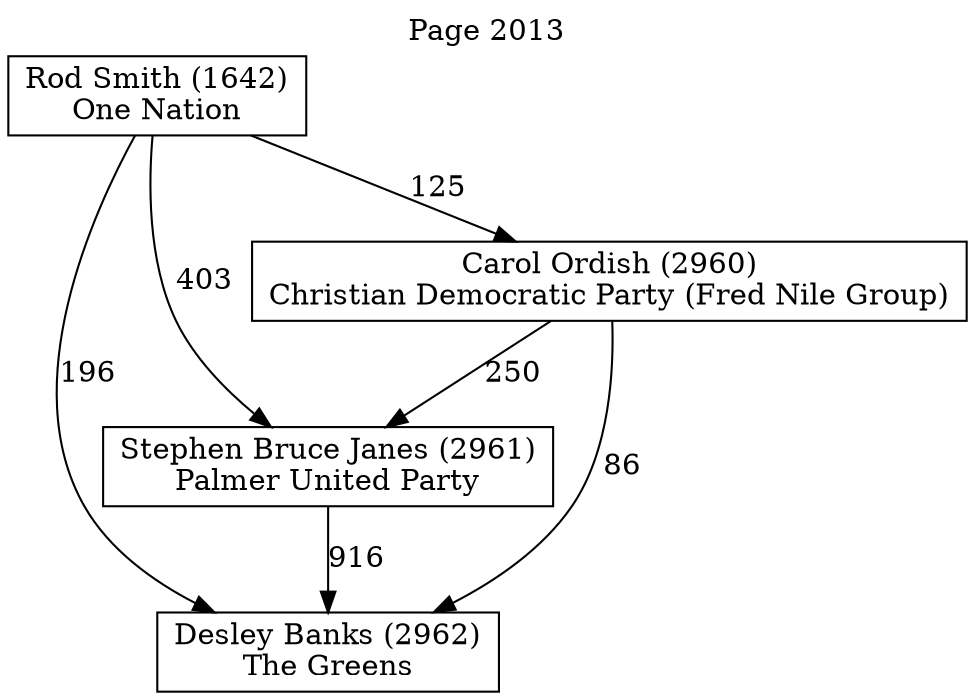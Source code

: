 // House preference flow
digraph "Desley Banks (2962)_Page_2013" {
	graph [label="Page 2013" labelloc=t mclimit=10]
	node [shape=box]
	"Desley Banks (2962)" [label="Desley Banks (2962)
The Greens"]
	"Stephen Bruce Janes (2961)" [label="Stephen Bruce Janes (2961)
Palmer United Party"]
	"Carol Ordish (2960)" [label="Carol Ordish (2960)
Christian Democratic Party (Fred Nile Group)"]
	"Rod Smith (1642)" [label="Rod Smith (1642)
One Nation"]
	"Desley Banks (2962)" [label="Desley Banks (2962)
The Greens"]
	"Carol Ordish (2960)" [label="Carol Ordish (2960)
Christian Democratic Party (Fred Nile Group)"]
	"Rod Smith (1642)" [label="Rod Smith (1642)
One Nation"]
	"Desley Banks (2962)" [label="Desley Banks (2962)
The Greens"]
	"Rod Smith (1642)" [label="Rod Smith (1642)
One Nation"]
	"Rod Smith (1642)" [label="Rod Smith (1642)
One Nation"]
	"Carol Ordish (2960)" [label="Carol Ordish (2960)
Christian Democratic Party (Fred Nile Group)"]
	"Rod Smith (1642)" [label="Rod Smith (1642)
One Nation"]
	"Rod Smith (1642)" [label="Rod Smith (1642)
One Nation"]
	"Stephen Bruce Janes (2961)" [label="Stephen Bruce Janes (2961)
Palmer United Party"]
	"Carol Ordish (2960)" [label="Carol Ordish (2960)
Christian Democratic Party (Fred Nile Group)"]
	"Rod Smith (1642)" [label="Rod Smith (1642)
One Nation"]
	"Stephen Bruce Janes (2961)" [label="Stephen Bruce Janes (2961)
Palmer United Party"]
	"Rod Smith (1642)" [label="Rod Smith (1642)
One Nation"]
	"Rod Smith (1642)" [label="Rod Smith (1642)
One Nation"]
	"Carol Ordish (2960)" [label="Carol Ordish (2960)
Christian Democratic Party (Fred Nile Group)"]
	"Rod Smith (1642)" [label="Rod Smith (1642)
One Nation"]
	"Rod Smith (1642)" [label="Rod Smith (1642)
One Nation"]
	"Stephen Bruce Janes (2961)" -> "Desley Banks (2962)" [label=916]
	"Carol Ordish (2960)" -> "Stephen Bruce Janes (2961)" [label=250]
	"Rod Smith (1642)" -> "Carol Ordish (2960)" [label=125]
	"Carol Ordish (2960)" -> "Desley Banks (2962)" [label=86]
	"Rod Smith (1642)" -> "Desley Banks (2962)" [label=196]
	"Rod Smith (1642)" -> "Stephen Bruce Janes (2961)" [label=403]
}
